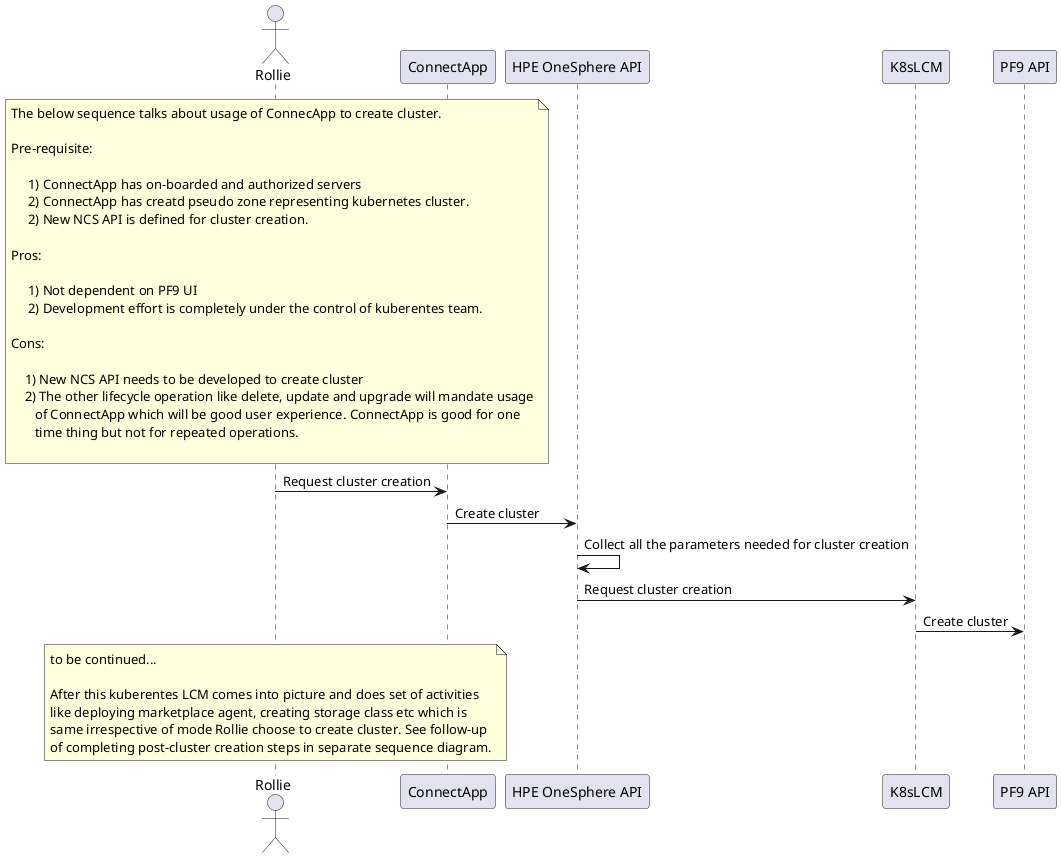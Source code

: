 
@startuml
actor Rollie

participant ConnectApp
participant "HPE OneSphere API"
participant K8sLCM
participant "PF9 API"

note over Rollie
    The below sequence talks about usage of ConnecApp to create cluster.

    Pre-requisite:

         1) ConnectApp has on-boarded and authorized servers
         2) ConnectApp has creatd pseudo zone representing kubernetes cluster.
         2) New NCS API is defined for cluster creation.

    Pros:

         1) Not dependent on PF9 UI
         2) Development effort is completely under the control of kuberentes team.

    Cons:

        1) New NCS API needs to be developed to create cluster
        2) The other lifecycle operation like delete, update and upgrade will mandate usage
           of ConnectApp which will be good user experience. ConnectApp is good for one
           time thing but not for repeated operations.

end note


Rollie -> ConnectApp: Request cluster creation
ConnectApp -> "HPE OneSphere API": Create cluster
"HPE OneSphere API" -> "HPE OneSphere API": Collect all the parameters needed for cluster creation
"HPE OneSphere API" -> K8sLCM: Request cluster creation
K8sLCM -> "PF9 API": Create cluster

note over Rollie
    to be continued...

    After this kuberentes LCM comes into picture and does set of activities
    like deploying marketplace agent, creating storage class etc which is
    same irrespective of mode Rollie choose to create cluster. See follow-up
    of completing post-cluster creation steps in separate sequence diagram.
end note

@enduml